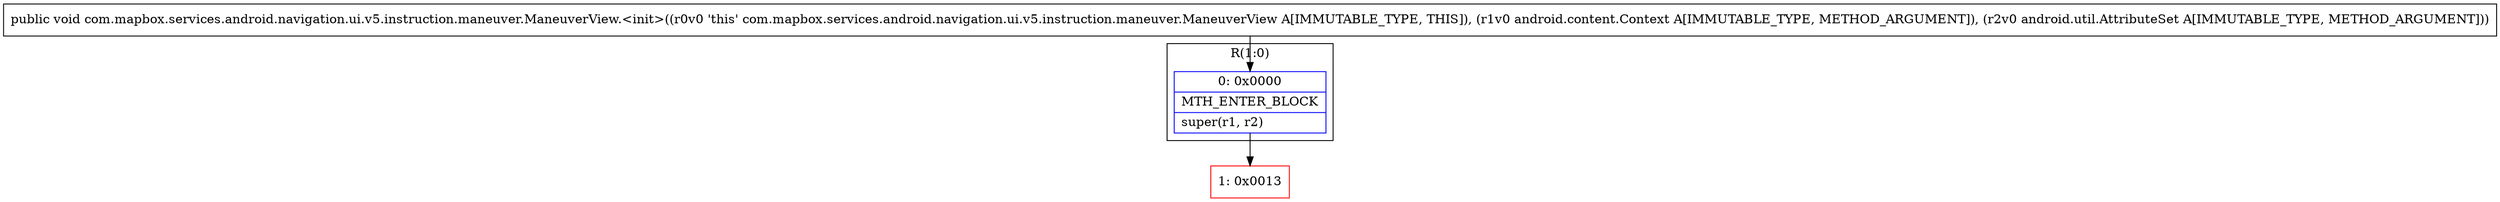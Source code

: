 digraph "CFG forcom.mapbox.services.android.navigation.ui.v5.instruction.maneuver.ManeuverView.\<init\>(Landroid\/content\/Context;Landroid\/util\/AttributeSet;)V" {
subgraph cluster_Region_1754396015 {
label = "R(1:0)";
node [shape=record,color=blue];
Node_0 [shape=record,label="{0\:\ 0x0000|MTH_ENTER_BLOCK\l|super(r1, r2)\l}"];
}
Node_1 [shape=record,color=red,label="{1\:\ 0x0013}"];
MethodNode[shape=record,label="{public void com.mapbox.services.android.navigation.ui.v5.instruction.maneuver.ManeuverView.\<init\>((r0v0 'this' com.mapbox.services.android.navigation.ui.v5.instruction.maneuver.ManeuverView A[IMMUTABLE_TYPE, THIS]), (r1v0 android.content.Context A[IMMUTABLE_TYPE, METHOD_ARGUMENT]), (r2v0 android.util.AttributeSet A[IMMUTABLE_TYPE, METHOD_ARGUMENT])) }"];
MethodNode -> Node_0;
Node_0 -> Node_1;
}

